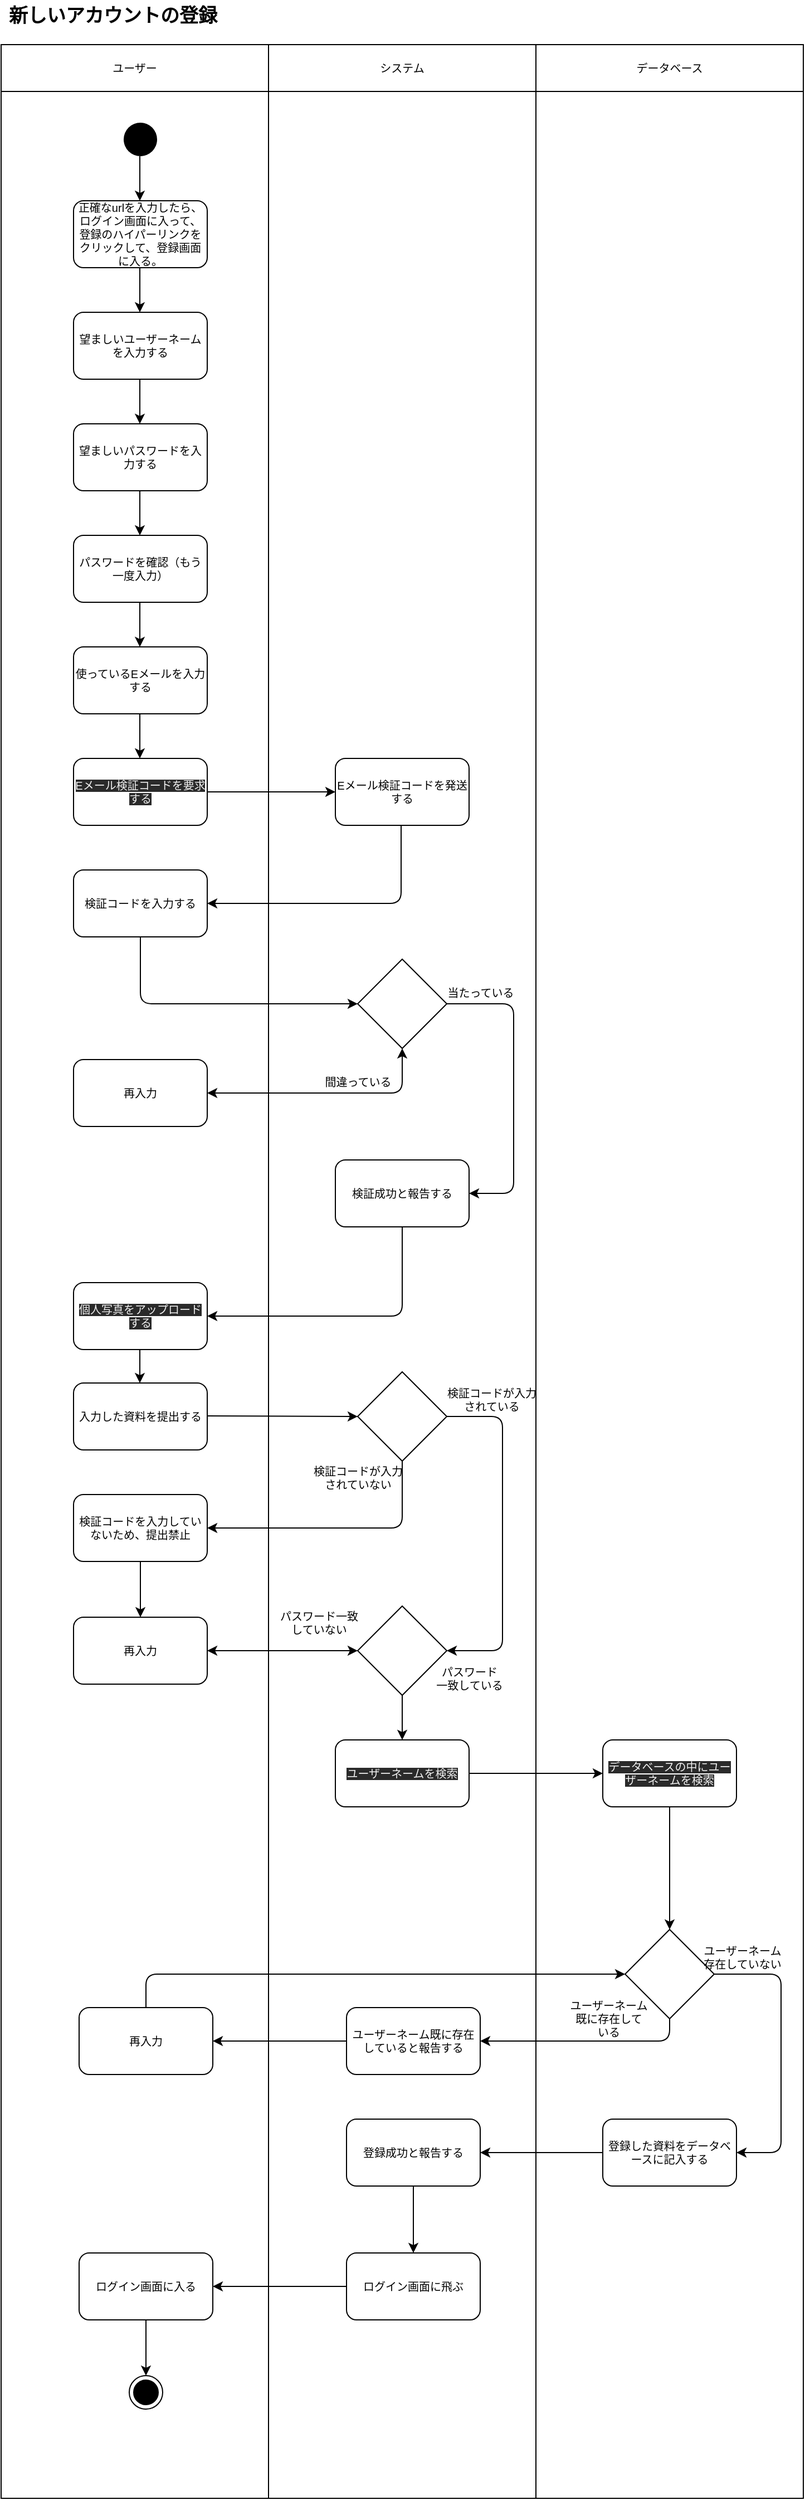 <mxfile><diagram id="avVG5mVH9uRIEWctIzHI" name="第 1 页"><mxGraphModel dx="898" dy="1742" grid="1" gridSize="10" guides="1" tooltips="1" connect="1" arrows="1" fold="1" page="1" pageScale="1" pageWidth="827" pageHeight="1169" math="0" shadow="0"><root><mxCell id="0"/><mxCell id="1" parent="0"/><mxCell id="12" value="新しいアカウントの登録" style="text;html=1;resizable=0;autosize=1;align=center;verticalAlign=middle;points=[];fillColor=none;strokeColor=none;rounded=0;fontStyle=1;fontSize=17;" vertex="1" parent="1"><mxGeometry x="40" y="-20" width="200" height="30" as="geometry"/></mxCell><mxCell id="57" value="" style="shape=table;startSize=0;container=1;collapsible=0;childLayout=tableLayout;fontSize=10;whiteSpace=wrap;" vertex="1" parent="1"><mxGeometry x="40" y="20" width="720" height="2200" as="geometry"/></mxCell><mxCell id="58" value="" style="shape=partialRectangle;collapsible=0;dropTarget=0;pointerEvents=0;fillColor=none;top=0;left=0;bottom=0;right=0;points=[[0,0.5],[1,0.5]];portConstraint=eastwest;fontSize=10;" vertex="1" parent="57"><mxGeometry width="720" height="42" as="geometry"/></mxCell><mxCell id="59" value="ユーザー" style="shape=partialRectangle;html=1;whiteSpace=wrap;connectable=0;overflow=hidden;fillColor=none;top=0;left=0;bottom=0;right=0;pointerEvents=1;fontSize=10;" vertex="1" parent="58"><mxGeometry width="240" height="42" as="geometry"><mxRectangle width="240" height="42" as="alternateBounds"/></mxGeometry></mxCell><mxCell id="60" value="システム" style="shape=partialRectangle;html=1;whiteSpace=wrap;connectable=0;overflow=hidden;fillColor=none;top=0;left=0;bottom=0;right=0;pointerEvents=1;fontSize=10;" vertex="1" parent="58"><mxGeometry x="240" width="240" height="42" as="geometry"><mxRectangle width="240" height="42" as="alternateBounds"/></mxGeometry></mxCell><mxCell id="61" value="データベース" style="shape=partialRectangle;html=1;whiteSpace=wrap;connectable=0;overflow=hidden;fillColor=none;top=0;left=0;bottom=0;right=0;pointerEvents=1;fontSize=10;" vertex="1" parent="58"><mxGeometry x="480" width="240" height="42" as="geometry"><mxRectangle width="240" height="42" as="alternateBounds"/></mxGeometry></mxCell><mxCell id="62" value="" style="shape=partialRectangle;collapsible=0;dropTarget=0;pointerEvents=0;fillColor=none;top=0;left=0;bottom=0;right=0;points=[[0,0.5],[1,0.5]];portConstraint=eastwest;fontSize=10;" vertex="1" parent="57"><mxGeometry y="42" width="720" height="2158" as="geometry"/></mxCell><mxCell id="63" value="" style="shape=partialRectangle;html=1;whiteSpace=wrap;connectable=0;overflow=hidden;fillColor=none;top=0;left=0;bottom=0;right=0;pointerEvents=1;fontSize=10;" vertex="1" parent="62"><mxGeometry width="240" height="2158" as="geometry"><mxRectangle width="240" height="2158" as="alternateBounds"/></mxGeometry></mxCell><mxCell id="64" value="" style="shape=partialRectangle;html=1;whiteSpace=wrap;connectable=0;overflow=hidden;fillColor=none;top=0;left=0;bottom=0;right=0;pointerEvents=1;fontSize=10;" vertex="1" parent="62"><mxGeometry x="240" width="240" height="2158" as="geometry"><mxRectangle width="240" height="2158" as="alternateBounds"/></mxGeometry></mxCell><mxCell id="65" value="" style="shape=partialRectangle;html=1;whiteSpace=wrap;connectable=0;overflow=hidden;fillColor=none;top=0;left=0;bottom=0;right=0;pointerEvents=1;fontSize=10;" vertex="1" parent="62"><mxGeometry x="480" width="240" height="2158" as="geometry"><mxRectangle width="240" height="2158" as="alternateBounds"/></mxGeometry></mxCell><mxCell id="68" value="" style="endArrow=classic;html=1;fontSize=10;" edge="1" parent="1"><mxGeometry width="50" height="50" relative="1" as="geometry"><mxPoint x="164.5" y="120" as="sourcePoint"/><mxPoint x="164.5" y="160" as="targetPoint"/></mxGeometry></mxCell><mxCell id="69" value="" style="endArrow=classic;html=1;fontSize=10;" edge="1" parent="1"><mxGeometry width="50" height="50" relative="1" as="geometry"><mxPoint x="164.5" y="220" as="sourcePoint"/><mxPoint x="164.5" y="260" as="targetPoint"/><Array as="points"><mxPoint x="164.5" y="220"/></Array></mxGeometry></mxCell><mxCell id="73" value="" style="endArrow=classic;html=1;fontSize=10;" edge="1" parent="1"><mxGeometry width="50" height="50" relative="1" as="geometry"><mxPoint x="164.5" y="320" as="sourcePoint"/><mxPoint x="164.5" y="360" as="targetPoint"/></mxGeometry></mxCell><mxCell id="74" value="" style="endArrow=classic;html=1;fontSize=10;" edge="1" parent="1"><mxGeometry width="50" height="50" relative="1" as="geometry"><mxPoint x="164.5" y="420" as="sourcePoint"/><mxPoint x="164.5" y="460" as="targetPoint"/></mxGeometry></mxCell><mxCell id="75" value="" style="endArrow=classic;html=1;fontSize=10;" edge="1" parent="1"><mxGeometry width="50" height="50" relative="1" as="geometry"><mxPoint x="164.5" y="520" as="sourcePoint"/><mxPoint x="164.5" y="560" as="targetPoint"/></mxGeometry></mxCell><mxCell id="76" value="" style="endArrow=classic;html=1;fontSize=10;" edge="1" parent="1"><mxGeometry width="50" height="50" relative="1" as="geometry"><mxPoint x="164.5" y="620" as="sourcePoint"/><mxPoint x="164.5" y="660" as="targetPoint"/></mxGeometry></mxCell><mxCell id="78" value="" style="endArrow=classic;html=1;fontSize=10;" edge="1" parent="1"><mxGeometry width="50" height="50" relative="1" as="geometry"><mxPoint x="164.5" y="1180" as="sourcePoint"/><mxPoint x="164.5" y="1220" as="targetPoint"/></mxGeometry></mxCell><mxCell id="79" value="" style="endArrow=classic;html=1;fontSize=10;exitX=0.5;exitY=1;exitDx=0;exitDy=0;entryX=0.5;entryY=0;entryDx=0;entryDy=0;" edge="1" parent="1" source="97" target="121"><mxGeometry width="50" height="50" relative="1" as="geometry"><mxPoint x="400" y="1280" as="sourcePoint"/><mxPoint x="400" y="1380" as="targetPoint"/></mxGeometry></mxCell><mxCell id="80" value="正確なurlを入力したら、ログイン画面に入って、登録のハイパーリンクをクリックして、登録画面に入る。" style="rounded=1;whiteSpace=wrap;html=1;fontSize=10;" vertex="1" parent="1"><mxGeometry x="105" y="160" width="120" height="60" as="geometry"/></mxCell><mxCell id="81" value="望ましいユーザーネームを入力する" style="rounded=1;whiteSpace=wrap;html=1;fontSize=10;" vertex="1" parent="1"><mxGeometry x="105" y="260" width="120" height="60" as="geometry"/></mxCell><mxCell id="96" value="&lt;span style=&quot;color: rgb(240 , 240 , 240) ; font-family: &amp;#34;helvetica&amp;#34; ; font-size: 10px ; font-style: normal ; font-weight: 400 ; letter-spacing: normal ; text-align: center ; text-indent: 0px ; text-transform: none ; word-spacing: 0px ; background-color: rgb(42 , 42 , 42) ; display: inline ; float: none&quot;&gt;データベースの中にユーザーネームを検索&lt;/span&gt;" style="rounded=1;whiteSpace=wrap;html=1;fontSize=10;" vertex="1" parent="1"><mxGeometry x="580" y="1540" width="120" height="60" as="geometry"/></mxCell><mxCell id="97" value="" style="rhombus;whiteSpace=wrap;html=1;fontSize=10;" vertex="1" parent="1"><mxGeometry x="360" y="1420" width="80" height="80" as="geometry"/></mxCell><mxCell id="99" value="ユーザーネーム既に存在していると報告する" style="rounded=1;whiteSpace=wrap;html=1;fontSize=10;" vertex="1" parent="1"><mxGeometry x="350" y="1780" width="120" height="60" as="geometry"/></mxCell><mxCell id="108" value="望ましいパスワードを入力する" style="rounded=1;whiteSpace=wrap;html=1;fontSize=10;" vertex="1" parent="1"><mxGeometry x="105" y="360" width="120" height="60" as="geometry"/></mxCell><mxCell id="109" value="パスワードを確認（もう一度入力）" style="rounded=1;whiteSpace=wrap;html=1;fontSize=10;" vertex="1" parent="1"><mxGeometry x="105" y="460" width="120" height="60" as="geometry"/></mxCell><mxCell id="110" value="使っているEメールを入力する" style="rounded=1;whiteSpace=wrap;html=1;fontSize=10;" vertex="1" parent="1"><mxGeometry x="105" y="560" width="120" height="60" as="geometry"/></mxCell><mxCell id="111" value="&lt;span style=&quot;color: rgb(240 , 240 , 240) ; font-family: &amp;#34;helvetica&amp;#34; ; font-size: 10px ; font-style: normal ; font-weight: 400 ; letter-spacing: normal ; text-align: center ; text-indent: 0px ; text-transform: none ; word-spacing: 0px ; background-color: rgb(42 , 42 , 42) ; display: inline ; float: none&quot;&gt;Eメール検証コードを要求する&lt;/span&gt;" style="rounded=1;whiteSpace=wrap;html=1;fontSize=10;" vertex="1" parent="1"><mxGeometry x="105" y="660" width="120" height="60" as="geometry"/></mxCell><mxCell id="112" value="&lt;meta charset=&quot;utf-8&quot;&gt;&lt;span style=&quot;color: rgb(240, 240, 240); font-family: helvetica; font-size: 10px; font-style: normal; font-weight: 400; letter-spacing: normal; text-align: center; text-indent: 0px; text-transform: none; word-spacing: 0px; background-color: rgb(42, 42, 42); display: inline; float: none;&quot;&gt;個人写真をアップロードする&lt;/span&gt;" style="rounded=1;whiteSpace=wrap;html=1;fontSize=10;" vertex="1" parent="1"><mxGeometry x="105" y="1130" width="120" height="60" as="geometry"/></mxCell><mxCell id="113" value="入力した資料を提出する" style="rounded=1;whiteSpace=wrap;html=1;fontSize=10;" vertex="1" parent="1"><mxGeometry x="105" y="1220" width="120" height="60" as="geometry"/></mxCell><mxCell id="114" value="" style="endArrow=classic;html=1;fontSize=10;entryX=0;entryY=0.5;entryDx=0;entryDy=0;" edge="1" parent="1" target="198"><mxGeometry width="50" height="50" relative="1" as="geometry"><mxPoint x="225" y="1249.5" as="sourcePoint"/><mxPoint x="310" y="1250" as="targetPoint"/></mxGeometry></mxCell><mxCell id="116" value="パスワード一致&lt;br&gt;していない" style="text;html=1;resizable=0;autosize=1;align=center;verticalAlign=middle;points=[];fillColor=none;strokeColor=none;rounded=0;fontSize=10;spacing=2;" vertex="1" parent="1"><mxGeometry x="280" y="1420" width="90" height="30" as="geometry"/></mxCell><mxCell id="118" value="パスワード&lt;br&gt;一致している" style="text;html=1;resizable=0;autosize=1;align=center;verticalAlign=middle;points=[];fillColor=none;strokeColor=none;rounded=0;fontSize=10;spacing=2;" vertex="1" parent="1"><mxGeometry x="420" y="1470" width="80" height="30" as="geometry"/></mxCell><mxCell id="119" value="再入力" style="rounded=1;whiteSpace=wrap;html=1;fontSize=10;" vertex="1" parent="1"><mxGeometry x="105" y="1430" width="120" height="60" as="geometry"/></mxCell><mxCell id="120" value="" style="rhombus;whiteSpace=wrap;html=1;fontSize=10;" vertex="1" parent="1"><mxGeometry x="600" y="1710" width="80" height="80" as="geometry"/></mxCell><mxCell id="121" value="&lt;meta charset=&quot;utf-8&quot;&gt;&lt;span style=&quot;color: rgb(240, 240, 240); font-family: helvetica; font-size: 10px; font-style: normal; font-weight: 400; letter-spacing: normal; text-align: center; text-indent: 0px; text-transform: none; word-spacing: 0px; background-color: rgb(42, 42, 42); display: inline; float: none;&quot;&gt;ユーザーネームを検索&lt;/span&gt;" style="rounded=1;whiteSpace=wrap;html=1;fontSize=10;" vertex="1" parent="1"><mxGeometry x="340" y="1540" width="120" height="60" as="geometry"/></mxCell><mxCell id="122" value="" style="endArrow=classic;html=1;fontSize=10;exitX=1;exitY=0.5;exitDx=0;exitDy=0;entryX=0;entryY=0.5;entryDx=0;entryDy=0;" edge="1" parent="1" source="121" target="96"><mxGeometry width="50" height="50" relative="1" as="geometry"><mxPoint x="460" y="1520" as="sourcePoint"/><mxPoint x="580" y="1519.5" as="targetPoint"/></mxGeometry></mxCell><mxCell id="135" value="" style="endArrow=classic;html=1;fontSize=10;entryX=0.5;entryY=0;entryDx=0;entryDy=0;exitX=0.5;exitY=1;exitDx=0;exitDy=0;" edge="1" parent="1" source="96" target="120"><mxGeometry width="50" height="50" relative="1" as="geometry"><mxPoint x="640" y="1590" as="sourcePoint"/><mxPoint x="639.5" y="1590" as="targetPoint"/></mxGeometry></mxCell><mxCell id="144" value="" style="endArrow=classic;html=1;fontSize=10;exitX=0.5;exitY=1;exitDx=0;exitDy=0;" edge="1" parent="1" source="120"><mxGeometry width="50" height="50" relative="1" as="geometry"><mxPoint x="610" y="1739" as="sourcePoint"/><mxPoint x="470" y="1810" as="targetPoint"/><Array as="points"><mxPoint x="640" y="1810"/></Array></mxGeometry></mxCell><mxCell id="147" value="&lt;span&gt;ユーザーネーム&lt;br&gt;既に存在して&lt;br&gt;いる&lt;/span&gt;" style="text;html=1;resizable=0;autosize=1;align=center;verticalAlign=middle;points=[];fillColor=none;strokeColor=none;rounded=0;fontSize=10;" vertex="1" parent="1"><mxGeometry x="540" y="1770" width="90" height="40" as="geometry"/></mxCell><mxCell id="148" value="" style="endArrow=classic;html=1;fontSize=10;entryX=1;entryY=0.5;entryDx=0;entryDy=0;" edge="1" parent="1" target="171"><mxGeometry width="50" height="50" relative="1" as="geometry"><mxPoint x="350" y="1810" as="sourcePoint"/><mxPoint x="50" y="1640" as="targetPoint"/></mxGeometry></mxCell><mxCell id="149" value="&lt;span&gt;ユーザーネーム&lt;br&gt;存在していない&lt;br&gt;&lt;/span&gt;" style="text;html=1;resizable=0;autosize=1;align=center;verticalAlign=middle;points=[];fillColor=none;strokeColor=none;rounded=0;fontSize=10;" vertex="1" parent="1"><mxGeometry x="660" y="1720" width="90" height="30" as="geometry"/></mxCell><mxCell id="151" value="ログイン画面に飛ぶ" style="rounded=1;whiteSpace=wrap;html=1;fontSize=10;" vertex="1" parent="1"><mxGeometry x="350" y="2000" width="120" height="60" as="geometry"/></mxCell><mxCell id="152" value="" style="endArrow=classic;html=1;fontSize=10;exitX=0;exitY=0.5;exitDx=0;exitDy=0;entryX=1;entryY=0.5;entryDx=0;entryDy=0;" edge="1" parent="1" source="151" target="153"><mxGeometry width="50" height="50" relative="1" as="geometry"><mxPoint x="155" y="1630" as="sourcePoint"/><mxPoint x="205" y="1580" as="targetPoint"/></mxGeometry></mxCell><mxCell id="153" value="ログイン画面に入る" style="rounded=1;whiteSpace=wrap;html=1;fontSize=10;" vertex="1" parent="1"><mxGeometry x="110" y="2000" width="120" height="60" as="geometry"/></mxCell><mxCell id="155" value="登録した資料をデータベースに記入する" style="rounded=1;whiteSpace=wrap;html=1;fontSize=10;" vertex="1" parent="1"><mxGeometry x="580" y="1880" width="120" height="60" as="geometry"/></mxCell><mxCell id="171" value="再入力" style="rounded=1;whiteSpace=wrap;html=1;fontSize=10;" vertex="1" parent="1"><mxGeometry x="110" y="1780" width="120" height="60" as="geometry"/></mxCell><mxCell id="173" value="" style="endArrow=classic;html=1;fontSize=10;entryX=0;entryY=0.5;entryDx=0;entryDy=0;exitX=0.5;exitY=0;exitDx=0;exitDy=0;" edge="1" parent="1" source="171" target="120"><mxGeometry width="50" height="50" relative="1" as="geometry"><mxPoint x="230" y="1810" as="sourcePoint"/><mxPoint x="280" y="1760" as="targetPoint"/><Array as="points"><mxPoint x="170" y="1750"/></Array></mxGeometry></mxCell><mxCell id="174" value="" style="endArrow=classic;html=1;fontSize=10;exitX=1;exitY=0.5;exitDx=0;exitDy=0;entryX=0;entryY=0.5;entryDx=0;entryDy=0;" edge="1" parent="1" source="111" target="175"><mxGeometry width="50" height="50" relative="1" as="geometry"><mxPoint x="300" y="720" as="sourcePoint"/><mxPoint x="350" y="670" as="targetPoint"/></mxGeometry></mxCell><mxCell id="175" value="Eメール検証コードを発送する" style="rounded=1;whiteSpace=wrap;html=1;fontSize=10;" vertex="1" parent="1"><mxGeometry x="340" y="660" width="120" height="60" as="geometry"/></mxCell><mxCell id="176" value="" style="endArrow=classic;html=1;fontSize=10;entryX=1;entryY=0.5;entryDx=0;entryDy=0;" edge="1" parent="1" target="177"><mxGeometry width="50" height="50" relative="1" as="geometry"><mxPoint x="399" y="720" as="sourcePoint"/><mxPoint x="230" y="760" as="targetPoint"/><Array as="points"><mxPoint x="399" y="790"/></Array></mxGeometry></mxCell><mxCell id="177" value="検証コードを入力する" style="rounded=1;whiteSpace=wrap;html=1;fontSize=10;" vertex="1" parent="1"><mxGeometry x="105" y="760" width="120" height="60" as="geometry"/></mxCell><mxCell id="178" value="" style="endArrow=classic;html=1;fontSize=10;exitX=0.5;exitY=1;exitDx=0;exitDy=0;entryX=0;entryY=0.5;entryDx=0;entryDy=0;" edge="1" parent="1" source="177" target="180"><mxGeometry width="50" height="50" relative="1" as="geometry"><mxPoint x="160" y="910" as="sourcePoint"/><mxPoint x="340" y="880" as="targetPoint"/><Array as="points"><mxPoint x="165" y="880"/></Array></mxGeometry></mxCell><mxCell id="180" value="" style="rhombus;whiteSpace=wrap;html=1;fontSize=10;" vertex="1" parent="1"><mxGeometry x="360" y="840" width="80" height="80" as="geometry"/></mxCell><mxCell id="182" value="再入力" style="rounded=1;whiteSpace=wrap;html=1;fontSize=10;" vertex="1" parent="1"><mxGeometry x="105" y="930" width="120" height="60" as="geometry"/></mxCell><mxCell id="184" value="" style="endArrow=classic;startArrow=classic;html=1;fontSize=10;exitX=1;exitY=0.5;exitDx=0;exitDy=0;entryX=0.5;entryY=1;entryDx=0;entryDy=0;" edge="1" parent="1" source="182" target="180"><mxGeometry width="50" height="50" relative="1" as="geometry"><mxPoint x="270" y="980" as="sourcePoint"/><mxPoint x="320" y="930" as="targetPoint"/><Array as="points"><mxPoint x="400" y="960"/></Array></mxGeometry></mxCell><mxCell id="185" value="間違っている" style="text;html=1;resizable=0;autosize=1;align=center;verticalAlign=middle;points=[];fillColor=none;strokeColor=none;rounded=0;fontSize=10;" vertex="1" parent="1"><mxGeometry x="320" y="940" width="80" height="20" as="geometry"/></mxCell><mxCell id="186" value="当たっている" style="text;html=1;resizable=0;autosize=1;align=center;verticalAlign=middle;points=[];fillColor=none;strokeColor=none;rounded=0;fontSize=10;" vertex="1" parent="1"><mxGeometry x="430" y="860" width="80" height="20" as="geometry"/></mxCell><mxCell id="187" value="" style="endArrow=classic;html=1;fontSize=10;exitX=1;exitY=0.5;exitDx=0;exitDy=0;entryX=1;entryY=0.5;entryDx=0;entryDy=0;" edge="1" parent="1" source="180" target="188"><mxGeometry width="50" height="50" relative="1" as="geometry"><mxPoint x="410" y="1020" as="sourcePoint"/><mxPoint x="400" y="1020" as="targetPoint"/><Array as="points"><mxPoint x="500" y="880"/><mxPoint x="500" y="1050"/></Array></mxGeometry></mxCell><mxCell id="188" value="検証成功と報告する" style="rounded=1;whiteSpace=wrap;html=1;fontSize=10;" vertex="1" parent="1"><mxGeometry x="340" y="1020" width="120" height="60" as="geometry"/></mxCell><mxCell id="189" value="" style="endArrow=classic;html=1;fontSize=10;exitX=0.5;exitY=1;exitDx=0;exitDy=0;entryX=1;entryY=0.5;entryDx=0;entryDy=0;" edge="1" parent="1" source="188" target="112"><mxGeometry width="50" height="50" relative="1" as="geometry"><mxPoint x="340" y="1180" as="sourcePoint"/><mxPoint x="390" y="1130" as="targetPoint"/><Array as="points"><mxPoint x="400" y="1160"/></Array></mxGeometry></mxCell><mxCell id="191" value="登録成功と報告する" style="rounded=1;whiteSpace=wrap;html=1;fontSize=10;" vertex="1" parent="1"><mxGeometry x="350" y="1880" width="120" height="60" as="geometry"/></mxCell><mxCell id="192" value="" style="endArrow=classic;html=1;fontSize=10;entryX=0.5;entryY=0;entryDx=0;entryDy=0;" edge="1" parent="1" target="151"><mxGeometry width="50" height="50" relative="1" as="geometry"><mxPoint x="410" y="1940" as="sourcePoint"/><mxPoint x="390" y="1970" as="targetPoint"/></mxGeometry></mxCell><mxCell id="193" value="" style="endArrow=classic;html=1;fontSize=10;exitX=1;exitY=0.5;exitDx=0;exitDy=0;entryX=1;entryY=0.5;entryDx=0;entryDy=0;" edge="1" parent="1" source="120" target="155"><mxGeometry width="50" height="50" relative="1" as="geometry"><mxPoint x="630" y="2000" as="sourcePoint"/><mxPoint x="680" y="1950" as="targetPoint"/><Array as="points"><mxPoint x="740" y="1750"/><mxPoint x="740" y="1910"/></Array></mxGeometry></mxCell><mxCell id="194" value="" style="endArrow=classic;html=1;fontSize=10;exitX=0;exitY=0.5;exitDx=0;exitDy=0;entryX=1;entryY=0.5;entryDx=0;entryDy=0;" edge="1" parent="1" source="155" target="191"><mxGeometry width="50" height="50" relative="1" as="geometry"><mxPoint x="560" y="2030" as="sourcePoint"/><mxPoint x="610" y="1980" as="targetPoint"/></mxGeometry></mxCell><mxCell id="195" value="" style="ellipse;html=1;shape=endState;fillColor=#000000;strokeColor=#000000;fontSize=10;" vertex="1" parent="1"><mxGeometry x="155" y="2110" width="30" height="30" as="geometry"/></mxCell><mxCell id="196" value="" style="ellipse;fillColor=#000000;strokeColor=none;fontSize=10;" vertex="1" parent="1"><mxGeometry x="150" y="90" width="30" height="30" as="geometry"/></mxCell><mxCell id="197" value="" style="endArrow=classic;html=1;fontSize=10;exitX=0.5;exitY=1;exitDx=0;exitDy=0;entryX=0.5;entryY=0;entryDx=0;entryDy=0;" edge="1" parent="1" source="153" target="195"><mxGeometry width="50" height="50" relative="1" as="geometry"><mxPoint x="220" y="2130" as="sourcePoint"/><mxPoint x="270" y="2080" as="targetPoint"/></mxGeometry></mxCell><mxCell id="198" value="" style="rhombus;whiteSpace=wrap;html=1;fontSize=10;" vertex="1" parent="1"><mxGeometry x="360" y="1210" width="80" height="80" as="geometry"/></mxCell><mxCell id="199" value="" style="endArrow=classic;html=1;fontSize=10;exitX=0.5;exitY=1;exitDx=0;exitDy=0;entryX=1;entryY=0.5;entryDx=0;entryDy=0;" edge="1" parent="1" source="198" target="200"><mxGeometry width="50" height="50" relative="1" as="geometry"><mxPoint x="340" y="1340" as="sourcePoint"/><mxPoint x="260" y="1350" as="targetPoint"/><Array as="points"><mxPoint x="400" y="1350"/></Array></mxGeometry></mxCell><mxCell id="200" value="検証コードを入力していないため、提出禁止" style="rounded=1;whiteSpace=wrap;html=1;fontSize=10;" vertex="1" parent="1"><mxGeometry x="105" y="1320" width="120" height="60" as="geometry"/></mxCell><mxCell id="201" value="" style="endArrow=classic;html=1;fontSize=10;exitX=0.5;exitY=1;exitDx=0;exitDy=0;entryX=0.5;entryY=0;entryDx=0;entryDy=0;" edge="1" parent="1" source="200" target="119"><mxGeometry width="50" height="50" relative="1" as="geometry"><mxPoint x="340" y="1490" as="sourcePoint"/><mxPoint x="390" y="1440" as="targetPoint"/></mxGeometry></mxCell><mxCell id="202" value="検証コードが入力&lt;br&gt;されていない" style="text;html=1;resizable=0;autosize=1;align=center;verticalAlign=middle;points=[];fillColor=none;strokeColor=none;rounded=0;fontSize=10;" vertex="1" parent="1"><mxGeometry x="310" y="1290" width="100" height="30" as="geometry"/></mxCell><mxCell id="204" value="" style="endArrow=classic;html=1;fontSize=10;exitX=1;exitY=0.5;exitDx=0;exitDy=0;entryX=1;entryY=0.5;entryDx=0;entryDy=0;" edge="1" parent="1" source="198" target="97"><mxGeometry width="50" height="50" relative="1" as="geometry"><mxPoint x="340" y="1410" as="sourcePoint"/><mxPoint x="390" y="1360" as="targetPoint"/><Array as="points"><mxPoint x="490" y="1250"/><mxPoint x="490" y="1460"/></Array></mxGeometry></mxCell><mxCell id="205" value="検証コードが入力&lt;br&gt;されている" style="text;html=1;resizable=0;autosize=1;align=center;verticalAlign=middle;points=[];fillColor=none;strokeColor=none;rounded=0;fontSize=10;" vertex="1" parent="1"><mxGeometry x="430" y="1220" width="100" height="30" as="geometry"/></mxCell><mxCell id="207" value="" style="endArrow=classic;startArrow=classic;html=1;fontSize=10;exitX=1;exitY=0.5;exitDx=0;exitDy=0;entryX=0;entryY=0.5;entryDx=0;entryDy=0;" edge="1" parent="1" source="119" target="97"><mxGeometry width="50" height="50" relative="1" as="geometry"><mxPoint x="225" y="1460" as="sourcePoint"/><mxPoint x="275" y="1410" as="targetPoint"/><Array as="points"><mxPoint x="300" y="1460"/></Array></mxGeometry></mxCell></root></mxGraphModel></diagram></mxfile>